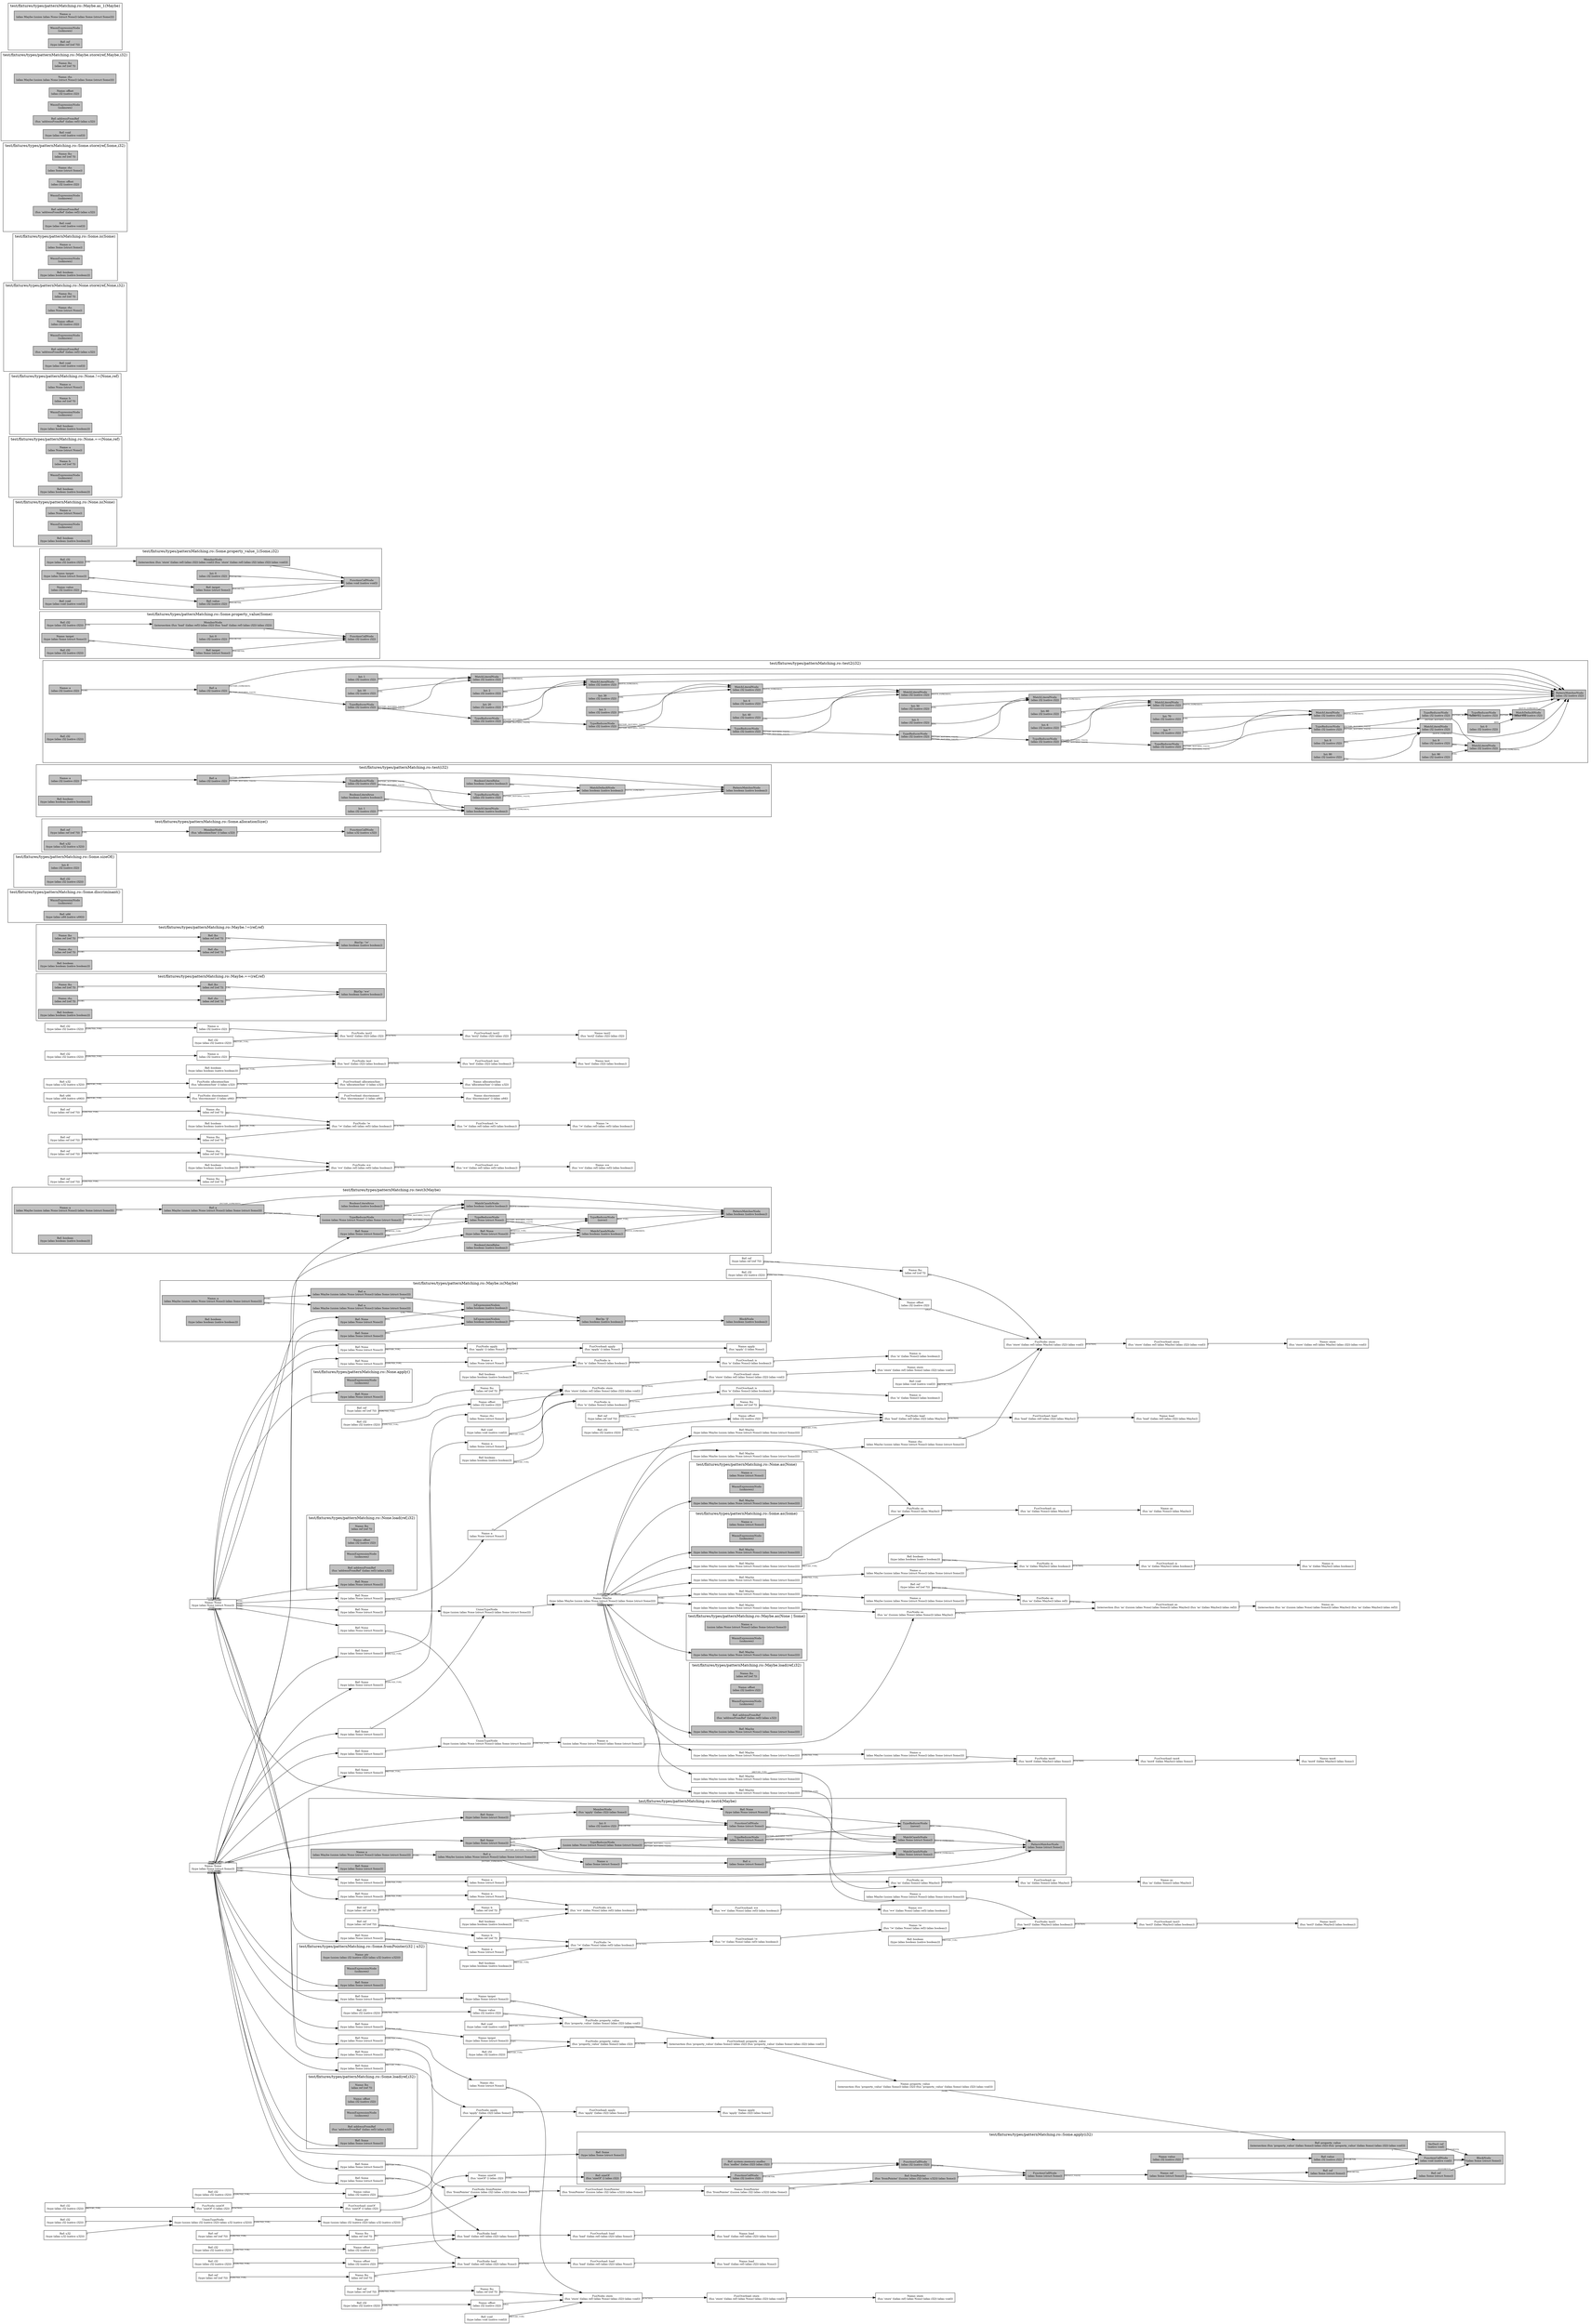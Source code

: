 digraph Document {
  node [shape=box,fontsize=10]; rankdir=LR;
  1 [label="Name: Maybe\n(type (alias Maybe (union (alias None (struct None)) (alias Some (struct Some)))))", fillcolor=grey];
  2 [label="UnionTypeNode\n(type (union (alias None (struct None)) (alias Some (struct Some))))", fillcolor=grey];
  3 [label="Ref: None\n(type (alias None (struct None)))", fillcolor=grey];
  4 [label="Ref: Some\n(type (alias Some (struct Some)))", fillcolor=grey];
  5 [label="FunOverload: is\n(fun 'is' ((alias Maybe)) (alias boolean))", fillcolor=grey];
  6 [label="FunNode: is\n(fun 'is' ((alias Maybe)) (alias boolean))", fillcolor=grey];
  7 [label="Ref: Maybe\n(type (alias Maybe (union (alias None (struct None)) (alias Some (struct Some)))))", fillcolor=grey];
  8 [label="Name: a\n(alias Maybe (union (alias None (struct None)) (alias Some (struct Some))))", fillcolor=grey];
  9 [label="Ref: boolean\n(type (alias boolean (native boolean)))", fillcolor=grey];
  10 [label="Name: is\n(fun 'is' ((alias Maybe)) (alias boolean))", fillcolor=grey];
  11 [label="FunOverload: ==\n(fun '==' ((alias ref) (alias ref)) (alias boolean))", fillcolor=grey];
  12 [label="FunNode: ==\n(fun '==' ((alias ref) (alias ref)) (alias boolean))", fillcolor=grey];
  13 [label="Ref: ref\n(type (alias ref (ref ?)))", fillcolor=grey];
  14 [label="Name: lhs\n(alias ref (ref ?))", fillcolor=grey];
  15 [label="Ref: ref\n(type (alias ref (ref ?)))", fillcolor=grey];
  16 [label="Name: rhs\n(alias ref (ref ?))", fillcolor=grey];
  17 [label="Ref: boolean\n(type (alias boolean (native boolean)))", fillcolor=grey];
  18 [label="Name: ==\n(fun '==' ((alias ref) (alias ref)) (alias boolean))", fillcolor=grey];
  19 [label="FunOverload: !=\n(fun '!=' ((alias ref) (alias ref)) (alias boolean))", fillcolor=grey];
  20 [label="FunNode: !=\n(fun '!=' ((alias ref) (alias ref)) (alias boolean))", fillcolor=grey];
  21 [label="Ref: ref\n(type (alias ref (ref ?)))", fillcolor=grey];
  22 [label="Name: lhs\n(alias ref (ref ?))", fillcolor=grey];
  23 [label="Ref: ref\n(type (alias ref (ref ?)))", fillcolor=grey];
  24 [label="Name: rhs\n(alias ref (ref ?))", fillcolor=grey];
  25 [label="Ref: boolean\n(type (alias boolean (native boolean)))", fillcolor=grey];
  26 [label="Name: !=\n(fun '!=' ((alias ref) (alias ref)) (alias boolean))", fillcolor=grey];
  27 [label="FunOverload: store\n(fun 'store' ((alias ref) (alias Maybe) (alias i32)) (alias void))", fillcolor=grey];
  28 [label="FunNode: store\n(fun 'store' ((alias ref) (alias Maybe) (alias i32)) (alias void))", fillcolor=grey];
  29 [label="Ref: ref\n(type (alias ref (ref ?)))", fillcolor=grey];
  30 [label="Name: lhs\n(alias ref (ref ?))", fillcolor=grey];
  31 [label="Ref: Maybe\n(type (alias Maybe (union (alias None (struct None)) (alias Some (struct Some)))))", fillcolor=grey];
  32 [label="Name: rhs\n(alias Maybe (union (alias None (struct None)) (alias Some (struct Some))))", fillcolor=grey];
  33 [label="Ref: i32\n(type (alias i32 (native i32)))", fillcolor=grey];
  34 [label="Name: offset\n(alias i32 (native i32))", fillcolor=grey];
  35 [label="Ref: void\n(type (alias void (native void)))", fillcolor=grey];
  36 [label="Name: store\n(fun 'store' ((alias ref) (alias Maybe) (alias i32)) (alias void))", fillcolor=grey];
  37 [label="FunOverload: load\n(fun 'load' ((alias ref) (alias i32)) (alias Maybe))", fillcolor=grey];
  38 [label="FunNode: load\n(fun 'load' ((alias ref) (alias i32)) (alias Maybe))", fillcolor=grey];
  39 [label="Ref: ref\n(type (alias ref (ref ?)))", fillcolor=grey];
  40 [label="Name: lhs\n(alias ref (ref ?))", fillcolor=grey];
  41 [label="Ref: i32\n(type (alias i32 (native i32)))", fillcolor=grey];
  42 [label="Name: offset\n(alias i32 (native i32))", fillcolor=grey];
  43 [label="Ref: Maybe\n(type (alias Maybe (union (alias None (struct None)) (alias Some (struct Some)))))", fillcolor=grey];
  44 [label="Name: load\n(fun 'load' ((alias ref) (alias i32)) (alias Maybe))", fillcolor=grey];
  45 [label="FunOverload: as\n(fun 'as' ((alias None)) (alias Maybe))", fillcolor=grey];
  46 [label="FunNode: as\n(fun 'as' ((alias None)) (alias Maybe))", fillcolor=grey];
  47 [label="Ref: None\n(type (alias None (struct None)))", fillcolor=grey];
  48 [label="Name: a\n(alias None (struct None))", fillcolor=grey];
  49 [label="Ref: Maybe\n(type (alias Maybe (union (alias None (struct None)) (alias Some (struct Some)))))", fillcolor=grey];
  50 [label="Name: as\n(fun 'as' ((alias None)) (alias Maybe))", fillcolor=grey];
  51 [label="FunOverload: as\n(fun 'as' ((alias Some)) (alias Maybe))", fillcolor=grey];
  52 [label="FunNode: as\n(fun 'as' ((alias Some)) (alias Maybe))", fillcolor=grey];
  53 [label="Ref: Some\n(type (alias Some (struct Some)))", fillcolor=grey];
  54 [label="Name: a\n(alias Some (struct Some))", fillcolor=grey];
  55 [label="Ref: Maybe\n(type (alias Maybe (union (alias None (struct None)) (alias Some (struct Some)))))", fillcolor=grey];
  56 [label="Name: as\n(fun 'as' ((alias Some)) (alias Maybe))", fillcolor=grey];
  57 [label="FunOverload: as\n(intersection (fun 'as' ((union (alias None) (alias Some))) (alias Maybe)) (fun 'as' ((alias Maybe)) (alias ref)))", fillcolor=grey];
  58 [label="FunNode: as\n(fun 'as' ((union (alias None) (alias Some))) (alias Maybe))", fillcolor=grey];
  59 [label="UnionTypeNode\n(type (union (alias None (struct None)) (alias Some (struct Some))))", fillcolor=grey];
  60 [label="Ref: None\n(type (alias None (struct None)))", fillcolor=grey];
  61 [label="Ref: Some\n(type (alias Some (struct Some)))", fillcolor=grey];
  62 [label="Name: a\n(union (alias None (struct None)) (alias Some (struct Some)))", fillcolor=grey];
  63 [label="Ref: Maybe\n(type (alias Maybe (union (alias None (struct None)) (alias Some (struct Some)))))", fillcolor=grey];
  64 [label="FunNode: as\n(fun 'as' ((alias Maybe)) (alias ref))", fillcolor=grey];
  65 [label="Ref: Maybe\n(type (alias Maybe (union (alias None (struct None)) (alias Some (struct Some)))))", fillcolor=grey];
  66 [label="Name: a\n(alias Maybe (union (alias None (struct None)) (alias Some (struct Some))))", fillcolor=grey];
  67 [label="Ref: ref\n(type (alias ref (ref ?)))", fillcolor=grey];
  68 [label="Name: as\n(intersection (fun 'as' ((union (alias None) (alias Some))) (alias Maybe)) (fun 'as' ((alias Maybe)) (alias ref)))", fillcolor=grey];
  69 [label="Name: None\n(type (alias None (struct None)))", fillcolor=grey];
  70 [label="FunOverload: apply\n(fun 'apply' () (alias None))", fillcolor=grey];
  71 [label="FunNode: apply\n(fun 'apply' () (alias None))", fillcolor=grey];
  72 [label="Ref: None\n(type (alias None (struct None)))", fillcolor=grey];
  73 [label="Name: apply\n(fun 'apply' () (alias None))", fillcolor=grey];
  74 [label="FunOverload: is\n(fun 'is' ((alias None)) (alias boolean))", fillcolor=grey];
  75 [label="FunNode: is\n(fun 'is' ((alias None)) (alias boolean))", fillcolor=grey];
  76 [label="Ref: None\n(type (alias None (struct None)))", fillcolor=grey];
  77 [label="Name: a\n(alias None (struct None))", fillcolor=grey];
  78 [label="Ref: boolean\n(type (alias boolean (native boolean)))", fillcolor=grey];
  79 [label="Name: is\n(fun 'is' ((alias None)) (alias boolean))", fillcolor=grey];
  80 [label="FunOverload: ==\n(fun '==' ((alias None) (alias ref)) (alias boolean))", fillcolor=grey];
  81 [label="FunNode: ==\n(fun '==' ((alias None) (alias ref)) (alias boolean))", fillcolor=grey];
  82 [label="Ref: None\n(type (alias None (struct None)))", fillcolor=grey];
  83 [label="Name: a\n(alias None (struct None))", fillcolor=grey];
  84 [label="Ref: ref\n(type (alias ref (ref ?)))", fillcolor=grey];
  85 [label="Name: b\n(alias ref (ref ?))", fillcolor=grey];
  86 [label="Ref: boolean\n(type (alias boolean (native boolean)))", fillcolor=grey];
  87 [label="Name: ==\n(fun '==' ((alias None) (alias ref)) (alias boolean))", fillcolor=grey];
  88 [label="FunOverload: !=\n(fun '!=' ((alias None) (alias ref)) (alias boolean))", fillcolor=grey];
  89 [label="FunNode: !=\n(fun '!=' ((alias None) (alias ref)) (alias boolean))", fillcolor=grey];
  90 [label="Ref: None\n(type (alias None (struct None)))", fillcolor=grey];
  91 [label="Name: a\n(alias None (struct None))", fillcolor=grey];
  92 [label="Ref: ref\n(type (alias ref (ref ?)))", fillcolor=grey];
  93 [label="Name: b\n(alias ref (ref ?))", fillcolor=grey];
  94 [label="Ref: boolean\n(type (alias boolean (native boolean)))", fillcolor=grey];
  95 [label="Name: !=\n(fun '!=' ((alias None) (alias ref)) (alias boolean))", fillcolor=grey];
  96 [label="FunOverload: store\n(fun 'store' ((alias ref) (alias None) (alias i32)) (alias void))", fillcolor=grey];
  97 [label="FunNode: store\n(fun 'store' ((alias ref) (alias None) (alias i32)) (alias void))", fillcolor=grey];
  98 [label="Ref: ref\n(type (alias ref (ref ?)))", fillcolor=grey];
  99 [label="Name: lhs\n(alias ref (ref ?))", fillcolor=grey];
  100 [label="Ref: None\n(type (alias None (struct None)))", fillcolor=grey];
  101 [label="Name: rhs\n(alias None (struct None))", fillcolor=grey];
  102 [label="Ref: i32\n(type (alias i32 (native i32)))", fillcolor=grey];
  103 [label="Name: offset\n(alias i32 (native i32))", fillcolor=grey];
  104 [label="Ref: void\n(type (alias void (native void)))", fillcolor=grey];
  105 [label="Name: store\n(fun 'store' ((alias ref) (alias None) (alias i32)) (alias void))", fillcolor=grey];
  106 [label="FunOverload: load\n(fun 'load' ((alias ref) (alias i32)) (alias None))", fillcolor=grey];
  107 [label="FunNode: load\n(fun 'load' ((alias ref) (alias i32)) (alias None))", fillcolor=grey];
  108 [label="Ref: ref\n(type (alias ref (ref ?)))", fillcolor=grey];
  109 [label="Name: lhs\n(alias ref (ref ?))", fillcolor=grey];
  110 [label="Ref: i32\n(type (alias i32 (native i32)))", fillcolor=grey];
  111 [label="Name: offset\n(alias i32 (native i32))", fillcolor=grey];
  112 [label="Ref: None\n(type (alias None (struct None)))", fillcolor=grey];
  113 [label="Name: load\n(fun 'load' ((alias ref) (alias i32)) (alias None))", fillcolor=grey];
  114 [label="Name: Some\n(type (alias Some (struct Some)))", fillcolor=grey];
  115 [label="FunOverload: discriminant\n(fun 'discriminant' () (alias u64))", fillcolor=grey];
  116 [label="FunNode: discriminant\n(fun 'discriminant' () (alias u64))", fillcolor=grey];
  117 [label="Ref: u64\n(type (alias u64 (native u64)))", fillcolor=grey];
  118 [label="Name: discriminant\n(fun 'discriminant' () (alias u64))", fillcolor=grey];
  119 [label="FunOverload: sizeOf\n(fun 'sizeOf' () (alias i32))", fillcolor=grey];
  120 [label="FunNode: sizeOf\n(fun 'sizeOf' () (alias i32))", fillcolor=grey];
  121 [label="Ref: i32\n(type (alias i32 (native i32)))", fillcolor=grey];
  122 [label="Name: sizeOf\n(fun 'sizeOf' () (alias i32))", fillcolor=grey];
  123 [label="FunOverload: allocationSize\n(fun 'allocationSize' () (alias u32))", fillcolor=grey];
  124 [label="FunNode: allocationSize\n(fun 'allocationSize' () (alias u32))", fillcolor=grey];
  125 [label="Ref: u32\n(type (alias u32 (native u32)))", fillcolor=grey];
  126 [label="Name: allocationSize\n(fun 'allocationSize' () (alias u32))", fillcolor=grey];
  127 [label="FunOverload: apply\n(fun 'apply' ((alias i32)) (alias Some))", fillcolor=grey];
  128 [label="FunNode: apply\n(fun 'apply' ((alias i32)) (alias Some))", fillcolor=grey];
  129 [label="Ref: i32\n(type (alias i32 (native i32)))", fillcolor=grey];
  130 [label="Name: value\n(alias i32 (native i32))", fillcolor=grey];
  131 [label="Ref: Some\n(type (alias Some (struct Some)))", fillcolor=grey];
  132 [label="Name: apply\n(fun 'apply' ((alias i32)) (alias Some))", fillcolor=grey];
  133 [label="FunOverload: fromPointer\n(fun 'fromPointer' ((union (alias i32) (alias u32))) (alias Some))", fillcolor=grey];
  134 [label="FunNode: fromPointer\n(fun 'fromPointer' ((union (alias i32) (alias u32))) (alias Some))", fillcolor=grey];
  135 [label="UnionTypeNode\n(type (union (alias i32 (native i32)) (alias u32 (native u32))))", fillcolor=grey];
  136 [label="Ref: i32\n(type (alias i32 (native i32)))", fillcolor=grey];
  137 [label="Ref: u32\n(type (alias u32 (native u32)))", fillcolor=grey];
  138 [label="Name: ptr\n(type (union (alias i32 (native i32)) (alias u32 (native u32))))", fillcolor=grey];
  139 [label="Ref: Some\n(type (alias Some (struct Some)))", fillcolor=grey];
  140 [label="Name: fromPointer\n(fun 'fromPointer' ((union (alias i32) (alias u32))) (alias Some))", fillcolor=grey];
  141 [label="FunOverload: property_value\n(intersection (fun 'property_value' ((alias Some)) (alias i32)) (fun 'property_value' ((alias Some) (alias i32)) (alias void)))", fillcolor=grey];
  142 [label="FunNode: property_value\n(fun 'property_value' ((alias Some)) (alias i32))", fillcolor=grey];
  143 [label="Ref: Some\n(type (alias Some (struct Some)))", fillcolor=grey];
  144 [label="Name: target\n(type (alias Some (struct Some)))", fillcolor=grey];
  145 [label="Ref: i32\n(type (alias i32 (native i32)))", fillcolor=grey];
  146 [label="FunNode: property_value\n(fun 'property_value' ((alias Some) (alias i32)) (alias void))", fillcolor=grey];
  147 [label="Ref: Some\n(type (alias Some (struct Some)))", fillcolor=grey];
  148 [label="Name: target\n(type (alias Some (struct Some)))", fillcolor=grey];
  149 [label="Ref: i32\n(type (alias i32 (native i32)))", fillcolor=grey];
  150 [label="Name: value\n(alias i32 (native i32))", fillcolor=grey];
  151 [label="Ref: void\n(type (alias void (native void)))", fillcolor=grey];
  152 [label="Name: property_value\n(intersection (fun 'property_value' ((alias Some)) (alias i32)) (fun 'property_value' ((alias Some) (alias i32)) (alias void)))", fillcolor=grey];
  153 [label="FunOverload: is\n(fun 'is' ((alias Some)) (alias boolean))", fillcolor=grey];
  154 [label="FunNode: is\n(fun 'is' ((alias Some)) (alias boolean))", fillcolor=grey];
  155 [label="Ref: Some\n(type (alias Some (struct Some)))", fillcolor=grey];
  156 [label="Name: a\n(alias Some (struct Some))", fillcolor=grey];
  157 [label="Ref: boolean\n(type (alias boolean (native boolean)))", fillcolor=grey];
  158 [label="Name: is\n(fun 'is' ((alias Some)) (alias boolean))", fillcolor=grey];
  159 [label="FunOverload: store\n(fun 'store' ((alias ref) (alias Some) (alias i32)) (alias void))", fillcolor=grey];
  160 [label="FunNode: store\n(fun 'store' ((alias ref) (alias Some) (alias i32)) (alias void))", fillcolor=grey];
  161 [label="Ref: ref\n(type (alias ref (ref ?)))", fillcolor=grey];
  162 [label="Name: lhs\n(alias ref (ref ?))", fillcolor=grey];
  163 [label="Ref: Some\n(type (alias Some (struct Some)))", fillcolor=grey];
  164 [label="Name: rhs\n(alias Some (struct Some))", fillcolor=grey];
  165 [label="Ref: i32\n(type (alias i32 (native i32)))", fillcolor=grey];
  166 [label="Name: offset\n(alias i32 (native i32))", fillcolor=grey];
  167 [label="Ref: void\n(type (alias void (native void)))", fillcolor=grey];
  168 [label="Name: store\n(fun 'store' ((alias ref) (alias Some) (alias i32)) (alias void))", fillcolor=grey];
  169 [label="FunOverload: load\n(fun 'load' ((alias ref) (alias i32)) (alias Some))", fillcolor=grey];
  170 [label="FunNode: load\n(fun 'load' ((alias ref) (alias i32)) (alias Some))", fillcolor=grey];
  171 [label="Ref: ref\n(type (alias ref (ref ?)))", fillcolor=grey];
  172 [label="Name: lhs\n(alias ref (ref ?))", fillcolor=grey];
  173 [label="Ref: i32\n(type (alias i32 (native i32)))", fillcolor=grey];
  174 [label="Name: offset\n(alias i32 (native i32))", fillcolor=grey];
  175 [label="Ref: Some\n(type (alias Some (struct Some)))", fillcolor=grey];
  176 [label="Name: load\n(fun 'load' ((alias ref) (alias i32)) (alias Some))", fillcolor=grey];
  177 [label="FunOverload: test\n(fun 'test' ((alias i32)) (alias boolean))", fillcolor=grey];
  178 [label="FunNode: test\n(fun 'test' ((alias i32)) (alias boolean))", fillcolor=grey];
  179 [label="Ref: i32\n(type (alias i32 (native i32)))", fillcolor=grey];
  180 [label="Name: a\n(alias i32 (native i32))", fillcolor=grey];
  181 [label="Ref: boolean\n(type (alias boolean (native boolean)))", fillcolor=grey];
  182 [label="Name: test\n(fun 'test' ((alias i32)) (alias boolean))", fillcolor=grey];
  183 [label="FunOverload: test2\n(fun 'test2' ((alias i32)) (alias i32))", fillcolor=grey];
  184 [label="FunNode: test2\n(fun 'test2' ((alias i32)) (alias i32))", fillcolor=grey];
  185 [label="Ref: i32\n(type (alias i32 (native i32)))", fillcolor=grey];
  186 [label="Name: a\n(alias i32 (native i32))", fillcolor=grey];
  187 [label="Ref: i32\n(type (alias i32 (native i32)))", fillcolor=grey];
  188 [label="Name: test2\n(fun 'test2' ((alias i32)) (alias i32))", fillcolor=grey];
  189 [label="FunOverload: test3\n(fun 'test3' ((alias Maybe)) (alias boolean))", fillcolor=grey];
  190 [label="FunNode: test3\n(fun 'test3' ((alias Maybe)) (alias boolean))", fillcolor=grey];
  191 [label="Ref: Maybe\n(type (alias Maybe (union (alias None (struct None)) (alias Some (struct Some)))))", fillcolor=grey];
  192 [label="Name: a\n(alias Maybe (union (alias None (struct None)) (alias Some (struct Some))))", fillcolor=grey];
  193 [label="Ref: boolean\n(type (alias boolean (native boolean)))", fillcolor=grey];
  194 [label="Name: test3\n(fun 'test3' ((alias Maybe)) (alias boolean))", fillcolor=grey];
  195 [label="FunOverload: test4\n(fun 'test4' ((alias Maybe)) (alias Some))", fillcolor=grey];
  196 [label="FunNode: test4\n(fun 'test4' ((alias Maybe)) (alias Some))", fillcolor=grey];
  197 [label="Ref: Maybe\n(type (alias Maybe (union (alias None (struct None)) (alias Some (struct Some)))))", fillcolor=grey];
  198 [label="Name: a\n(alias Maybe (union (alias None (struct None)) (alias Some (struct Some))))", fillcolor=grey];
  199 [label="Ref: Some\n(type (alias Some (struct Some)))", fillcolor=grey];
  200 [label="Name: test4\n(fun 'test4' ((alias Maybe)) (alias Some))", fillcolor=grey];
  subgraph cluster0 { rankdir=TB;
    node [style=filled, fillcolor=grey];
    201 [label="Name: lhs\n(alias ref (ref ?))", fillcolor=grey];
    202 [label="Name: rhs\n(alias ref (ref ?))", fillcolor=grey];
    203 [label="BinOp: '=='\n(alias boolean (native boolean))", fillcolor=grey];
    204 [label="Ref: lhs\n(alias ref (ref ?))", fillcolor=grey];
    205 [label="Ref: rhs\n(alias ref (ref ?))", fillcolor=grey];
    206 [label="Ref: boolean\n(type (alias boolean (native boolean)))", fillcolor=grey];
    201 -> 204[taillabel="[NAME]" fontname="times" fontsize = 7 color="black" ];
    202 -> 205[taillabel="[NAME]" fontname="times" fontsize = 7 color="black" ];
    204 -> 203[taillabel="[LHS]" fontname="times" fontsize = 7 color="black" ];
    205 -> 203[taillabel="[RHS]" fontname="times" fontsize = 7 color="black" ];
  label="test/fixtures/types/patternMatching.ro::Maybe.==(ref,ref)";
}
  subgraph cluster1 { rankdir=TB;
    node [style=filled, fillcolor=grey];
    207 [label="Name: lhs\n(alias ref (ref ?))", fillcolor=grey];
    208 [label="Name: rhs\n(alias ref (ref ?))", fillcolor=grey];
    209 [label="BinOp: '!='\n(alias boolean (native boolean))", fillcolor=grey];
    210 [label="Ref: lhs\n(alias ref (ref ?))", fillcolor=grey];
    211 [label="Ref: rhs\n(alias ref (ref ?))", fillcolor=grey];
    212 [label="Ref: boolean\n(type (alias boolean (native boolean)))", fillcolor=grey];
    207 -> 210[taillabel="[NAME]" fontname="times" fontsize = 7 color="black" ];
    208 -> 211[taillabel="[NAME]" fontname="times" fontsize = 7 color="black" ];
    210 -> 209[taillabel="[LHS]" fontname="times" fontsize = 7 color="black" ];
    211 -> 209[taillabel="[RHS]" fontname="times" fontsize = 7 color="black" ];
  label="test/fixtures/types/patternMatching.ro::Maybe.!=(ref,ref)";
}
  subgraph cluster2 { rankdir=TB;
    node [style=filled, fillcolor=grey];
    213 [label="WasmExpressionNode\n(unknown)", fillcolor=grey];
    214 [label="Ref: u64\n(type (alias u64 (native u64)))", fillcolor=grey];
  label="test/fixtures/types/patternMatching.ro::Some.discriminant()";
}
  subgraph cluster3 { rankdir=TB;
    node [style=filled, fillcolor=grey];
    215 [label="Int: 8\n(alias i32 (native i32))", fillcolor=grey];
    216 [label="Ref: i32\n(type (alias i32 (native i32)))", fillcolor=grey];
  label="test/fixtures/types/patternMatching.ro::Some.sizeOf()";
}
  subgraph cluster4 { rankdir=TB;
    node [style=filled, fillcolor=grey];
    217 [label="FunctionCallNode\n(alias u32 (native u32))", fillcolor=grey];
    218 [label="MemberNode\n(fun 'allocationSize' () (alias u32))", fillcolor=grey];
    219 [label="Ref: ref\n(type (alias ref (ref ?)))", fillcolor=grey];
    220 [label="Ref: u32\n(type (alias u32 (native u32)))", fillcolor=grey];
    218 -> 217[taillabel="[]" fontname="times" fontsize = 7 color="black" ];
    219 -> 218[taillabel="[LHS]" fontname="times" fontsize = 7 color="black" ];
  label="test/fixtures/types/patternMatching.ro::Some.allocationSize()";
}
  subgraph cluster5 { rankdir=TB;
    node [style=filled, fillcolor=grey];
    221 [label="Name: a\n(alias i32 (native i32))", fillcolor=grey];
    222 [label="PatternMatcherNode\n(alias boolean (native boolean))", fillcolor=grey];
    223 [label="Ref: a\n(alias i32 (native i32))", fillcolor=grey];
    224 [label="MatchLiteralNode\n(alias boolean (native boolean))", fillcolor=grey];
    225 [label="Int: 1\n(alias i32 (native i32))", fillcolor=grey];
    226 [label="BooleanLiteraltrue\n(alias boolean (native boolean))", fillcolor=grey];
    227 [label="TypeReducerNode\n(alias i32 (native i32))", fillcolor=grey];
    228 [label="MatchDefaultNode\n(alias boolean (native boolean))", fillcolor=grey];
    229 [label="BooleanLiteralfalse\n(alias boolean (native boolean))", fillcolor=grey];
    230 [label="TypeReducerNode\n(alias i32 (native i32))", fillcolor=grey];
    231 [label="Ref: boolean\n(type (alias boolean (native boolean)))", fillcolor=grey];
    221 -> 223[taillabel="[NAME]" fontname="times" fontsize = 7 color="black" ];
    223 -> 222[taillabel="[PATTERN_EXPRESSION]" fontname="times" fontsize = 7 color="black" ];
    223 -> 227[taillabel="[PATTERN_MATCHING_VALUE]" fontname="times" fontsize = 7 color="black" ];
    224 -> 222[taillabel="[MATCH_EXPRESSION]" fontname="times" fontsize = 7 color="black" ];
    225 -> 224[taillabel="[LHS]" fontname="times" fontsize = 7 color="black" ];
    226 -> 224[taillabel="[RHS]" fontname="times" fontsize = 7 color="black" ];
    227 -> 224[taillabel="[PATTERN_MATCHING_VALUE]" fontname="times" fontsize = 7 color="black" ];
    227 -> 230[taillabel="[PATTERN_MATCHING_VALUE]" fontname="times" fontsize = 7 color="black" ];
    228 -> 222[taillabel="[MATCH_EXPRESSION]" fontname="times" fontsize = 7 color="black" ];
    229 -> 228[taillabel="[RHS]" fontname="times" fontsize = 7 color="black" ];
    230 -> 228[taillabel="[PATTERN_MATCHING_VALUE]" fontname="times" fontsize = 7 color="black" ];
  label="test/fixtures/types/patternMatching.ro::test(i32)";
}
  subgraph cluster6 { rankdir=TB;
    node [style=filled, fillcolor=grey];
    232 [label="Name: a\n(alias i32 (native i32))", fillcolor=grey];
    233 [label="PatternMatcherNode\n(alias i32 (native i32))", fillcolor=grey];
    234 [label="Ref: a\n(alias i32 (native i32))", fillcolor=grey];
    235 [label="MatchLiteralNode\n(alias i32 (native i32))", fillcolor=grey];
    236 [label="Int: 10\n(alias i32 (native i32))", fillcolor=grey];
    237 [label="Int: 1\n(alias i32 (native i32))", fillcolor=grey];
    238 [label="TypeReducerNode\n(alias i32 (native i32))", fillcolor=grey];
    239 [label="MatchLiteralNode\n(alias i32 (native i32))", fillcolor=grey];
    240 [label="Int: 20\n(alias i32 (native i32))", fillcolor=grey];
    241 [label="Int: 2\n(alias i32 (native i32))", fillcolor=grey];
    242 [label="TypeReducerNode\n(alias i32 (native i32))", fillcolor=grey];
    243 [label="MatchLiteralNode\n(alias i32 (native i32))", fillcolor=grey];
    244 [label="Int: 30\n(alias i32 (native i32))", fillcolor=grey];
    245 [label="Int: 3\n(alias i32 (native i32))", fillcolor=grey];
    246 [label="TypeReducerNode\n(alias i32 (native i32))", fillcolor=grey];
    247 [label="MatchLiteralNode\n(alias i32 (native i32))", fillcolor=grey];
    248 [label="Int: 40\n(alias i32 (native i32))", fillcolor=grey];
    249 [label="Int: 4\n(alias i32 (native i32))", fillcolor=grey];
    250 [label="TypeReducerNode\n(alias i32 (native i32))", fillcolor=grey];
    251 [label="MatchLiteralNode\n(alias i32 (native i32))", fillcolor=grey];
    252 [label="Int: 50\n(alias i32 (native i32))", fillcolor=grey];
    253 [label="Int: 5\n(alias i32 (native i32))", fillcolor=grey];
    254 [label="TypeReducerNode\n(alias i32 (native i32))", fillcolor=grey];
    255 [label="MatchLiteralNode\n(alias i32 (native i32))", fillcolor=grey];
    256 [label="Int: 60\n(alias i32 (native i32))", fillcolor=grey];
    257 [label="Int: 6\n(alias i32 (native i32))", fillcolor=grey];
    258 [label="TypeReducerNode\n(alias i32 (native i32))", fillcolor=grey];
    259 [label="MatchLiteralNode\n(alias i32 (native i32))", fillcolor=grey];
    260 [label="Int: 70\n(alias i32 (native i32))", fillcolor=grey];
    261 [label="Int: 7\n(alias i32 (native i32))", fillcolor=grey];
    262 [label="TypeReducerNode\n(alias i32 (native i32))", fillcolor=grey];
    263 [label="MatchLiteralNode\n(alias i32 (native i32))", fillcolor=grey];
    264 [label="Int: 80\n(alias i32 (native i32))", fillcolor=grey];
    265 [label="Int: 8\n(alias i32 (native i32))", fillcolor=grey];
    266 [label="TypeReducerNode\n(alias i32 (native i32))", fillcolor=grey];
    267 [label="MatchLiteralNode\n(alias i32 (native i32))", fillcolor=grey];
    268 [label="Int: 90\n(alias i32 (native i32))", fillcolor=grey];
    269 [label="Int: 9\n(alias i32 (native i32))", fillcolor=grey];
    270 [label="TypeReducerNode\n(alias i32 (native i32))", fillcolor=grey];
    271 [label="MatchDefaultNode\n(alias i32 (native i32))", fillcolor=grey];
    272 [label="Int: 0\n(alias i32 (native i32))", fillcolor=grey];
    273 [label="TypeReducerNode\n(alias i32 (native i32))", fillcolor=grey];
    274 [label="Ref: i32\n(type (alias i32 (native i32)))", fillcolor=grey];
    232 -> 234[taillabel="[NAME]" fontname="times" fontsize = 7 color="black" ];
    234 -> 233[taillabel="[PATTERN_EXPRESSION]" fontname="times" fontsize = 7 color="black" ];
    234 -> 238[taillabel="[PATTERN_MATCHING_VALUE]" fontname="times" fontsize = 7 color="black" ];
    235 -> 233[taillabel="[MATCH_EXPRESSION]" fontname="times" fontsize = 7 color="black" ];
    236 -> 235[taillabel="[LHS]" fontname="times" fontsize = 7 color="black" ];
    237 -> 235[taillabel="[RHS]" fontname="times" fontsize = 7 color="black" ];
    238 -> 235[taillabel="[PATTERN_MATCHING_VALUE]" fontname="times" fontsize = 7 color="black" ];
    238 -> 242[taillabel="[PATTERN_MATCHING_VALUE]" fontname="times" fontsize = 7 color="black" ];
    239 -> 233[taillabel="[MATCH_EXPRESSION]" fontname="times" fontsize = 7 color="black" ];
    240 -> 239[taillabel="[LHS]" fontname="times" fontsize = 7 color="black" ];
    241 -> 239[taillabel="[RHS]" fontname="times" fontsize = 7 color="black" ];
    242 -> 239[taillabel="[PATTERN_MATCHING_VALUE]" fontname="times" fontsize = 7 color="black" ];
    242 -> 246[taillabel="[PATTERN_MATCHING_VALUE]" fontname="times" fontsize = 7 color="black" ];
    243 -> 233[taillabel="[MATCH_EXPRESSION]" fontname="times" fontsize = 7 color="black" ];
    244 -> 243[taillabel="[LHS]" fontname="times" fontsize = 7 color="black" ];
    245 -> 243[taillabel="[RHS]" fontname="times" fontsize = 7 color="black" ];
    246 -> 243[taillabel="[PATTERN_MATCHING_VALUE]" fontname="times" fontsize = 7 color="black" ];
    246 -> 250[taillabel="[PATTERN_MATCHING_VALUE]" fontname="times" fontsize = 7 color="black" ];
    247 -> 233[taillabel="[MATCH_EXPRESSION]" fontname="times" fontsize = 7 color="black" ];
    248 -> 247[taillabel="[LHS]" fontname="times" fontsize = 7 color="black" ];
    249 -> 247[taillabel="[RHS]" fontname="times" fontsize = 7 color="black" ];
    250 -> 247[taillabel="[PATTERN_MATCHING_VALUE]" fontname="times" fontsize = 7 color="black" ];
    250 -> 254[taillabel="[PATTERN_MATCHING_VALUE]" fontname="times" fontsize = 7 color="black" ];
    251 -> 233[taillabel="[MATCH_EXPRESSION]" fontname="times" fontsize = 7 color="black" ];
    252 -> 251[taillabel="[LHS]" fontname="times" fontsize = 7 color="black" ];
    253 -> 251[taillabel="[RHS]" fontname="times" fontsize = 7 color="black" ];
    254 -> 251[taillabel="[PATTERN_MATCHING_VALUE]" fontname="times" fontsize = 7 color="black" ];
    254 -> 258[taillabel="[PATTERN_MATCHING_VALUE]" fontname="times" fontsize = 7 color="black" ];
    255 -> 233[taillabel="[MATCH_EXPRESSION]" fontname="times" fontsize = 7 color="black" ];
    256 -> 255[taillabel="[LHS]" fontname="times" fontsize = 7 color="black" ];
    257 -> 255[taillabel="[RHS]" fontname="times" fontsize = 7 color="black" ];
    258 -> 255[taillabel="[PATTERN_MATCHING_VALUE]" fontname="times" fontsize = 7 color="black" ];
    258 -> 262[taillabel="[PATTERN_MATCHING_VALUE]" fontname="times" fontsize = 7 color="black" ];
    259 -> 233[taillabel="[MATCH_EXPRESSION]" fontname="times" fontsize = 7 color="black" ];
    260 -> 259[taillabel="[LHS]" fontname="times" fontsize = 7 color="black" ];
    261 -> 259[taillabel="[RHS]" fontname="times" fontsize = 7 color="black" ];
    262 -> 259[taillabel="[PATTERN_MATCHING_VALUE]" fontname="times" fontsize = 7 color="black" ];
    262 -> 266[taillabel="[PATTERN_MATCHING_VALUE]" fontname="times" fontsize = 7 color="black" ];
    263 -> 233[taillabel="[MATCH_EXPRESSION]" fontname="times" fontsize = 7 color="black" ];
    264 -> 263[taillabel="[LHS]" fontname="times" fontsize = 7 color="black" ];
    265 -> 263[taillabel="[RHS]" fontname="times" fontsize = 7 color="black" ];
    266 -> 263[taillabel="[PATTERN_MATCHING_VALUE]" fontname="times" fontsize = 7 color="black" ];
    266 -> 270[taillabel="[PATTERN_MATCHING_VALUE]" fontname="times" fontsize = 7 color="black" ];
    267 -> 233[taillabel="[MATCH_EXPRESSION]" fontname="times" fontsize = 7 color="black" ];
    268 -> 267[taillabel="[LHS]" fontname="times" fontsize = 7 color="black" ];
    269 -> 267[taillabel="[RHS]" fontname="times" fontsize = 7 color="black" ];
    270 -> 267[taillabel="[PATTERN_MATCHING_VALUE]" fontname="times" fontsize = 7 color="black" ];
    270 -> 273[taillabel="[PATTERN_MATCHING_VALUE]" fontname="times" fontsize = 7 color="black" ];
    271 -> 233[taillabel="[MATCH_EXPRESSION]" fontname="times" fontsize = 7 color="black" ];
    272 -> 271[taillabel="[RHS]" fontname="times" fontsize = 7 color="black" ];
    273 -> 271[taillabel="[PATTERN_MATCHING_VALUE]" fontname="times" fontsize = 7 color="black" ];
  label="test/fixtures/types/patternMatching.ro::test2(i32)";
}
  subgraph cluster7 { rankdir=TB;
    node [style=filled, fillcolor=grey];
    275 [label="WasmExpressionNode\n(unknown)", fillcolor=grey];
    276 [label="Ref: None\n(type (alias None (struct None)))", fillcolor=grey];
  label="test/fixtures/types/patternMatching.ro::None.apply()";
}
  subgraph cluster8 { rankdir=TB;
    node [style=filled, fillcolor=grey];
    277 [label="Name: lhs\n(alias ref (ref ?))", fillcolor=grey];
    278 [label="Name: offset\n(alias i32 (native i32))", fillcolor=grey];
    279 [label="WasmExpressionNode\n(unknown)", fillcolor=grey];
    280 [label="Ref: addressFromRef\n(fun 'addressFromRef' ((alias ref)) (alias u32))", fillcolor=grey];
    281 [label="Ref: None\n(type (alias None (struct None)))", fillcolor=grey];
  label="test/fixtures/types/patternMatching.ro::None.load(ref,i32)";
}
  subgraph cluster9 { rankdir=TB;
    node [style=filled, fillcolor=grey];
    282 [label="Name: value\n(alias i32 (native i32))", fillcolor=grey];
    283 [label="BlockNode\n(alias Some (struct Some))", fillcolor=grey];
    284 [label="VarDecl: ref\n(native void)", fillcolor=grey];
    285 [label="Name: ref\n(alias Some (struct Some))", fillcolor=grey];
    286 [label="FunctionCallNode\n(alias Some (struct Some))", fillcolor=grey];
    287 [label="Ref: fromPointer\n(fun 'fromPointer' ((union (alias i32) (alias u32))) (alias Some))", fillcolor=grey];
    288 [label="FunctionCallNode\n(alias i32 (native i32))", fillcolor=grey];
    289 [label="Ref: system::memory::malloc\n(fun 'malloc' ((alias i32)) (alias i32))", fillcolor=grey];
    290 [label="FunctionCallNode\n(alias i32 (native i32))", fillcolor=grey];
    291 [label="Ref: sizeOf\n(fun 'sizeOf' () (alias i32))", fillcolor=grey];
    292 [label="FunctionCallNode\n(alias void (native void))", fillcolor=grey];
    293 [label="Ref: property_value\n(intersection (fun 'property_value' ((alias Some)) (alias i32)) (fun 'property_value' ((alias Some) (alias i32)) (alias void)))", fillcolor=grey];
    294 [label="Ref: ref\n(alias Some (struct Some))", fillcolor=grey];
    295 [label="Ref: value\n(alias i32 (native i32))", fillcolor=grey];
    296 [label="Ref: ref\n(alias Some (struct Some))", fillcolor=grey];
    297 [label="Ref: Some\n(type (alias Some (struct Some)))", fillcolor=grey];
    282 -> 295[taillabel="[NAME]" fontname="times" fontsize = 7 color="black" ];
    284 -> 283[taillabel="[STATEMENTS]" fontname="times" fontsize = 7 color="black" ];
    285 -> 294[taillabel="[NAME]" fontname="times" fontsize = 7 color="black" ];
    285 -> 296[taillabel="[NAME]" fontname="times" fontsize = 7 color="black" ];
    286 -> 285[taillabel="[DEFAULT_VALUE]" fontname="times" fontsize = 7 color="black" ];
    287 -> 286[taillabel="[]" fontname="times" fontsize = 7 color="black" ];
    288 -> 286[taillabel="[PARAMETER]" fontname="times" fontsize = 7 color="black" ];
    289 -> 288[taillabel="[]" fontname="times" fontsize = 7 color="black" ];
    290 -> 288[taillabel="[PARAMETER]" fontname="times" fontsize = 7 color="black" ];
    291 -> 290[taillabel="[]" fontname="times" fontsize = 7 color="black" ];
    292 -> 283[taillabel="[STATEMENTS]" fontname="times" fontsize = 7 color="black" ];
    293 -> 292[taillabel="[]" fontname="times" fontsize = 7 color="black" ];
    294 -> 292[taillabel="[PARAMETER]" fontname="times" fontsize = 7 color="black" ];
    295 -> 292[taillabel="[PARAMETER]" fontname="times" fontsize = 7 color="black" ];
    296 -> 283[taillabel="[STATEMENTS]" fontname="times" fontsize = 7 color="black" ];
  label="test/fixtures/types/patternMatching.ro::Some.apply(i32)";
}
  subgraph cluster10 { rankdir=TB;
    node [style=filled, fillcolor=grey];
    298 [label="Name: ptr\n(type (union (alias i32 (native i32)) (alias u32 (native u32))))", fillcolor=grey];
    299 [label="WasmExpressionNode\n(unknown)", fillcolor=grey];
    300 [label="Ref: Some\n(type (alias Some (struct Some)))", fillcolor=grey];
  label="test/fixtures/types/patternMatching.ro::Some.fromPointer(i32 | u32)";
}
  subgraph cluster11 { rankdir=TB;
    node [style=filled, fillcolor=grey];
    301 [label="Name: target\n(type (alias Some (struct Some)))", fillcolor=grey];
    302 [label="FunctionCallNode\n(alias i32 (native i32))", fillcolor=grey];
    303 [label="MemberNode\n(intersection (fun 'load' ((alias ref)) (alias i32)) (fun 'load' ((alias ref) (alias i32)) (alias i32)))", fillcolor=grey];
    304 [label="Ref: i32\n(type (alias i32 (native i32)))", fillcolor=grey];
    305 [label="Ref: target\n(alias Some (struct Some))", fillcolor=grey];
    306 [label="Int: 0\n(alias i32 (native i32))", fillcolor=grey];
    307 [label="Ref: i32\n(type (alias i32 (native i32)))", fillcolor=grey];
    301 -> 305[taillabel="[NAME]" fontname="times" fontsize = 7 color="black" ];
    303 -> 302[taillabel="[]" fontname="times" fontsize = 7 color="black" ];
    304 -> 303[taillabel="[LHS]" fontname="times" fontsize = 7 color="black" ];
    305 -> 302[taillabel="[PARAMETER]" fontname="times" fontsize = 7 color="black" ];
    306 -> 302[taillabel="[PARAMETER]" fontname="times" fontsize = 7 color="black" ];
  label="test/fixtures/types/patternMatching.ro::Some.property_value(Some)";
}
  subgraph cluster12 { rankdir=TB;
    node [style=filled, fillcolor=grey];
    308 [label="Name: target\n(type (alias Some (struct Some)))", fillcolor=grey];
    309 [label="Name: value\n(alias i32 (native i32))", fillcolor=grey];
    310 [label="FunctionCallNode\n(alias void (native void))", fillcolor=grey];
    311 [label="MemberNode\n(intersection (fun 'store' ((alias ref) (alias i32)) (alias void)) (fun 'store' ((alias ref) (alias i32) (alias i32)) (alias void)))", fillcolor=grey];
    312 [label="Ref: i32\n(type (alias i32 (native i32)))", fillcolor=grey];
    313 [label="Ref: target\n(alias Some (struct Some))", fillcolor=grey];
    314 [label="Ref: value\n(alias i32 (native i32))", fillcolor=grey];
    315 [label="Int: 0\n(alias i32 (native i32))", fillcolor=grey];
    316 [label="Ref: void\n(type (alias void (native void)))", fillcolor=grey];
    308 -> 313[taillabel="[NAME]" fontname="times" fontsize = 7 color="black" ];
    309 -> 314[taillabel="[NAME]" fontname="times" fontsize = 7 color="black" ];
    311 -> 310[taillabel="[]" fontname="times" fontsize = 7 color="black" ];
    312 -> 311[taillabel="[LHS]" fontname="times" fontsize = 7 color="black" ];
    313 -> 310[taillabel="[PARAMETER]" fontname="times" fontsize = 7 color="black" ];
    314 -> 310[taillabel="[PARAMETER]" fontname="times" fontsize = 7 color="black" ];
    315 -> 310[taillabel="[PARAMETER]" fontname="times" fontsize = 7 color="black" ];
  label="test/fixtures/types/patternMatching.ro::Some.property_value_1(Some,i32)";
}
  subgraph cluster13 { rankdir=TB;
    node [style=filled, fillcolor=grey];
    317 [label="Name: lhs\n(alias ref (ref ?))", fillcolor=grey];
    318 [label="Name: offset\n(alias i32 (native i32))", fillcolor=grey];
    319 [label="WasmExpressionNode\n(unknown)", fillcolor=grey];
    320 [label="Ref: addressFromRef\n(fun 'addressFromRef' ((alias ref)) (alias u32))", fillcolor=grey];
    321 [label="Ref: Some\n(type (alias Some (struct Some)))", fillcolor=grey];
  label="test/fixtures/types/patternMatching.ro::Some.load(ref,i32)";
}
  subgraph cluster14 { rankdir=TB;
    node [style=filled, fillcolor=grey];
    322 [label="Name: a\n(alias None (struct None))", fillcolor=grey];
    323 [label="WasmExpressionNode\n(unknown)", fillcolor=grey];
    324 [label="Ref: boolean\n(type (alias boolean (native boolean)))", fillcolor=grey];
  label="test/fixtures/types/patternMatching.ro::None.is(None)";
}
  subgraph cluster15 { rankdir=TB;
    node [style=filled, fillcolor=grey];
    325 [label="Name: a\n(alias None (struct None))", fillcolor=grey];
    326 [label="Name: b\n(alias ref (ref ?))", fillcolor=grey];
    327 [label="WasmExpressionNode\n(unknown)", fillcolor=grey];
    328 [label="Ref: boolean\n(type (alias boolean (native boolean)))", fillcolor=grey];
  label="test/fixtures/types/patternMatching.ro::None.==(None,ref)";
}
  subgraph cluster16 { rankdir=TB;
    node [style=filled, fillcolor=grey];
    329 [label="Name: a\n(alias None (struct None))", fillcolor=grey];
    330 [label="Name: b\n(alias ref (ref ?))", fillcolor=grey];
    331 [label="WasmExpressionNode\n(unknown)", fillcolor=grey];
    332 [label="Ref: boolean\n(type (alias boolean (native boolean)))", fillcolor=grey];
  label="test/fixtures/types/patternMatching.ro::None.!=(None,ref)";
}
  subgraph cluster17 { rankdir=TB;
    node [style=filled, fillcolor=grey];
    333 [label="Name: lhs\n(alias ref (ref ?))", fillcolor=grey];
    334 [label="Name: rhs\n(alias None (struct None))", fillcolor=grey];
    335 [label="Name: offset\n(alias i32 (native i32))", fillcolor=grey];
    336 [label="WasmExpressionNode\n(unknown)", fillcolor=grey];
    337 [label="Ref: addressFromRef\n(fun 'addressFromRef' ((alias ref)) (alias u32))", fillcolor=grey];
    338 [label="Ref: void\n(type (alias void (native void)))", fillcolor=grey];
  label="test/fixtures/types/patternMatching.ro::None.store(ref,None,i32)";
}
  subgraph cluster18 { rankdir=TB;
    node [style=filled, fillcolor=grey];
    339 [label="Name: a\n(alias Some (struct Some))", fillcolor=grey];
    340 [label="WasmExpressionNode\n(unknown)", fillcolor=grey];
    341 [label="Ref: boolean\n(type (alias boolean (native boolean)))", fillcolor=grey];
  label="test/fixtures/types/patternMatching.ro::Some.is(Some)";
}
  subgraph cluster19 { rankdir=TB;
    node [style=filled, fillcolor=grey];
    342 [label="Name: lhs\n(alias ref (ref ?))", fillcolor=grey];
    343 [label="Name: rhs\n(alias Some (struct Some))", fillcolor=grey];
    344 [label="Name: offset\n(alias i32 (native i32))", fillcolor=grey];
    345 [label="WasmExpressionNode\n(unknown)", fillcolor=grey];
    346 [label="Ref: addressFromRef\n(fun 'addressFromRef' ((alias ref)) (alias u32))", fillcolor=grey];
    347 [label="Ref: void\n(type (alias void (native void)))", fillcolor=grey];
  label="test/fixtures/types/patternMatching.ro::Some.store(ref,Some,i32)";
}
  subgraph cluster20 { rankdir=TB;
    node [style=filled, fillcolor=grey];
    348 [label="Name: a\n(union (alias None (struct None)) (alias Some (struct Some)))", fillcolor=grey];
    349 [label="WasmExpressionNode\n(unknown)", fillcolor=grey];
    350 [label="Ref: Maybe\n(type (alias Maybe (union (alias None (struct None)) (alias Some (struct Some)))))", fillcolor=grey];
  label="test/fixtures/types/patternMatching.ro::Maybe.as(None | Some)";
}
  subgraph cluster21 { rankdir=TB;
    node [style=filled, fillcolor=grey];
    351 [label="Name: lhs\n(alias ref (ref ?))", fillcolor=grey];
    352 [label="Name: offset\n(alias i32 (native i32))", fillcolor=grey];
    353 [label="WasmExpressionNode\n(unknown)", fillcolor=grey];
    354 [label="Ref: addressFromRef\n(fun 'addressFromRef' ((alias ref)) (alias u32))", fillcolor=grey];
    355 [label="Ref: Maybe\n(type (alias Maybe (union (alias None (struct None)) (alias Some (struct Some)))))", fillcolor=grey];
  label="test/fixtures/types/patternMatching.ro::Maybe.load(ref,i32)";
}
  subgraph cluster22 { rankdir=TB;
    node [style=filled, fillcolor=grey];
    356 [label="Name: a\n(alias None (struct None))", fillcolor=grey];
    357 [label="WasmExpressionNode\n(unknown)", fillcolor=grey];
    358 [label="Ref: Maybe\n(type (alias Maybe (union (alias None (struct None)) (alias Some (struct Some)))))", fillcolor=grey];
  label="test/fixtures/types/patternMatching.ro::None.as(None)";
}
  subgraph cluster23 { rankdir=TB;
    node [style=filled, fillcolor=grey];
    359 [label="Name: a\n(alias Some (struct Some))", fillcolor=grey];
    360 [label="WasmExpressionNode\n(unknown)", fillcolor=grey];
    361 [label="Ref: Maybe\n(type (alias Maybe (union (alias None (struct None)) (alias Some (struct Some)))))", fillcolor=grey];
  label="test/fixtures/types/patternMatching.ro::Some.as(Some)";
}
  subgraph cluster24 { rankdir=TB;
    node [style=filled, fillcolor=grey];
    362 [label="Name: a\n(alias Maybe (union (alias None (struct None)) (alias Some (struct Some))))", fillcolor=grey];
    363 [label="BlockNode\n(alias boolean (native boolean))", fillcolor=grey];
    364 [label="BinOp: '||'\n(alias boolean (native boolean))", fillcolor=grey];
    365 [label="IsExpressionNodeis\n(alias boolean (native boolean))", fillcolor=grey];
    366 [label="Ref: a\n(alias Maybe (union (alias None (struct None)) (alias Some (struct Some))))", fillcolor=grey];
    367 [label="Ref: None\n(type (alias None (struct None)))", fillcolor=grey];
    368 [label="IsExpressionNodeis\n(alias boolean (native boolean))", fillcolor=grey];
    369 [label="Ref: a\n(alias Maybe (union (alias None (struct None)) (alias Some (struct Some))))", fillcolor=grey];
    370 [label="Ref: Some\n(type (alias Some (struct Some)))", fillcolor=grey];
    371 [label="Ref: boolean\n(type (alias boolean (native boolean)))", fillcolor=grey];
    362 -> 366[taillabel="[NAME]" fontname="times" fontsize = 7 color="black" ];
    362 -> 369[taillabel="[NAME]" fontname="times" fontsize = 7 color="black" ];
    364 -> 363[taillabel="[STATEMENTS]" fontname="times" fontsize = 7 color="black" ];
    365 -> 364[taillabel="[LHS]" fontname="times" fontsize = 7 color="black" ];
    366 -> 365[taillabel="[LHS]" fontname="times" fontsize = 7 color="black" ];
    367 -> 365[taillabel="[RHS]" fontname="times" fontsize = 7 color="black" ];
    368 -> 364[taillabel="[RHS]" fontname="times" fontsize = 7 color="black" ];
    369 -> 368[taillabel="[LHS]" fontname="times" fontsize = 7 color="black" ];
    370 -> 368[taillabel="[RHS]" fontname="times" fontsize = 7 color="black" ];
  label="test/fixtures/types/patternMatching.ro::Maybe.is(Maybe)";
}
  subgraph cluster25 { rankdir=TB;
    node [style=filled, fillcolor=grey];
    372 [label="Name: lhs\n(alias ref (ref ?))", fillcolor=grey];
    373 [label="Name: rhs\n(alias Maybe (union (alias None (struct None)) (alias Some (struct Some))))", fillcolor=grey];
    374 [label="Name: offset\n(alias i32 (native i32))", fillcolor=grey];
    375 [label="WasmExpressionNode\n(unknown)", fillcolor=grey];
    376 [label="Ref: addressFromRef\n(fun 'addressFromRef' ((alias ref)) (alias u32))", fillcolor=grey];
    377 [label="Ref: void\n(type (alias void (native void)))", fillcolor=grey];
  label="test/fixtures/types/patternMatching.ro::Maybe.store(ref,Maybe,i32)";
}
  subgraph cluster26 { rankdir=TB;
    node [style=filled, fillcolor=grey];
    378 [label="Name: a\n(alias Maybe (union (alias None (struct None)) (alias Some (struct Some))))", fillcolor=grey];
    379 [label="WasmExpressionNode\n(unknown)", fillcolor=grey];
    380 [label="Ref: ref\n(type (alias ref (ref ?)))", fillcolor=grey];
  label="test/fixtures/types/patternMatching.ro::Maybe.as_1(Maybe)";
}
  subgraph cluster27 { rankdir=TB;
    node [style=filled, fillcolor=grey];
    381 [label="Name: a\n(alias Maybe (union (alias None (struct None)) (alias Some (struct Some))))", fillcolor=grey];
    382 [label="PatternMatcherNode\n(alias boolean (native boolean))", fillcolor=grey];
    383 [label="Ref: a\n(alias Maybe (union (alias None (struct None)) (alias Some (struct Some))))", fillcolor=grey];
    384 [label="MatchCaseIsNode\n(alias boolean (native boolean))", fillcolor=grey];
    385 [label="Ref: Some\n(type (alias Some (struct Some)))", fillcolor=grey];
    386 [label="BooleanLiteraltrue\n(alias boolean (native boolean))", fillcolor=grey];
    387 [label="TypeReducerNode\n(union (alias None (struct None)) (alias Some (struct Some)))", fillcolor=grey];
    388 [label="MatchCaseIsNode\n(alias boolean (native boolean))", fillcolor=grey];
    389 [label="Ref: None\n(type (alias None (struct None)))", fillcolor=grey];
    390 [label="BooleanLiteralfalse\n(alias boolean (native boolean))", fillcolor=grey];
    391 [label="TypeReducerNode\n(alias None (struct None))", fillcolor=grey];
    392 [label="TypeReducerNode\n(never)", fillcolor=grey];
    393 [label="Ref: boolean\n(type (alias boolean (native boolean)))", fillcolor=grey];
    381 -> 383[taillabel="[NAME]" fontname="times" fontsize = 7 color="black" ];
    383 -> 382[taillabel="[PATTERN_EXPRESSION]" fontname="times" fontsize = 7 color="black" ];
    383 -> 387[taillabel="[PATTERN_MATCHING_VALUE]" fontname="times" fontsize = 7 color="black" ];
    384 -> 382[taillabel="[MATCH_EXPRESSION]" fontname="times" fontsize = 7 color="black" ];
    385 -> 384[taillabel="[LHS]" fontname="times" fontsize = 7 color="black" ];
    385 -> 391[taillabel="[REMOVED_TYPE]" fontname="times" fontsize = 7 color="black" ];
    386 -> 384[taillabel="[RHS]" fontname="times" fontsize = 7 color="black" ];
    387 -> 384[taillabel="[PATTERN_MATCHING_VALUE]" fontname="times" fontsize = 7 color="black" ];
    387 -> 391[taillabel="[PATTERN_MATCHING_VALUE]" fontname="times" fontsize = 7 color="black" ];
    388 -> 382[taillabel="[MATCH_EXPRESSION]" fontname="times" fontsize = 7 color="black" ];
    389 -> 388[taillabel="[LHS]" fontname="times" fontsize = 7 color="black" ];
    389 -> 392[taillabel="[REMOVED_TYPE]" fontname="times" fontsize = 7 color="black" ];
    390 -> 388[taillabel="[RHS]" fontname="times" fontsize = 7 color="black" ];
    391 -> 388[taillabel="[PATTERN_MATCHING_VALUE]" fontname="times" fontsize = 7 color="black" ];
    391 -> 392[taillabel="[PATTERN_MATCHING_VALUE]" fontname="times" fontsize = 7 color="black" ];
    392 -> 382[taillabel="[REST_TYPE]" fontname="times" fontsize = 7 color="black" ];
  label="test/fixtures/types/patternMatching.ro::test3(Maybe)";
}
  subgraph cluster28 { rankdir=TB;
    node [style=filled, fillcolor=grey];
    394 [label="Name: a\n(alias Maybe (union (alias None (struct None)) (alias Some (struct Some))))", fillcolor=grey];
    395 [label="PatternMatcherNode\n(alias Some (struct Some))", fillcolor=grey];
    396 [label="Ref: a\n(alias Maybe (union (alias None (struct None)) (alias Some (struct Some))))", fillcolor=grey];
    397 [label="MatchCaseIsNode\n(alias Some (struct Some))", fillcolor=grey];
    398 [label="Ref: Some\n(type (alias Some (struct Some)))", fillcolor=grey];
    399 [label="Ref: x\n(alias Some (struct Some))", fillcolor=grey];
    400 [label="Name: x\n(alias Some (struct Some))", fillcolor=grey];
    401 [label="TypeReducerNode\n(union (alias None (struct None)) (alias Some (struct Some)))", fillcolor=grey];
    402 [label="MatchCaseIsNode\n(alias Some (struct Some))", fillcolor=grey];
    403 [label="Ref: None\n(type (alias None (struct None)))", fillcolor=grey];
    404 [label="FunctionCallNode\n(alias Some (struct Some))", fillcolor=grey];
    405 [label="MemberNode\n(fun 'apply' ((alias i32)) (alias Some))", fillcolor=grey];
    406 [label="Ref: Some\n(type (alias Some (struct Some)))", fillcolor=grey];
    407 [label="Int: 0\n(alias i32 (native i32))", fillcolor=grey];
    408 [label="TypeReducerNode\n(alias None (struct None))", fillcolor=grey];
    409 [label="TypeReducerNode\n(never)", fillcolor=grey];
    410 [label="Ref: Some\n(type (alias Some (struct Some)))", fillcolor=grey];
    394 -> 396[taillabel="[NAME]" fontname="times" fontsize = 7 color="black" ];
    396 -> 395[taillabel="[PATTERN_EXPRESSION]" fontname="times" fontsize = 7 color="black" ];
    396 -> 401[taillabel="[PATTERN_MATCHING_VALUE]" fontname="times" fontsize = 7 color="black" ];
    397 -> 395[taillabel="[MATCH_EXPRESSION]" fontname="times" fontsize = 7 color="black" ];
    398 -> 397[taillabel="[LHS]" fontname="times" fontsize = 7 color="black" ];
    398 -> 400[taillabel="[LHS]" fontname="times" fontsize = 7 color="black" ];
    398 -> 408[taillabel="[REMOVED_TYPE]" fontname="times" fontsize = 7 color="black" ];
    399 -> 397[taillabel="[RHS]" fontname="times" fontsize = 7 color="black" ];
    400 -> 399[taillabel="[NAME]" fontname="times" fontsize = 7 color="black" ];
    401 -> 397[taillabel="[PATTERN_MATCHING_VALUE]" fontname="times" fontsize = 7 color="black" ];
    401 -> 408[taillabel="[PATTERN_MATCHING_VALUE]" fontname="times" fontsize = 7 color="black" ];
    402 -> 395[taillabel="[MATCH_EXPRESSION]" fontname="times" fontsize = 7 color="black" ];
    403 -> 402[taillabel="[LHS]" fontname="times" fontsize = 7 color="black" ];
    403 -> 409[taillabel="[REMOVED_TYPE]" fontname="times" fontsize = 7 color="black" ];
    404 -> 402[taillabel="[RHS]" fontname="times" fontsize = 7 color="black" ];
    405 -> 404[taillabel="[]" fontname="times" fontsize = 7 color="black" ];
    406 -> 405[taillabel="[LHS]" fontname="times" fontsize = 7 color="black" ];
    407 -> 404[taillabel="[PARAMETER]" fontname="times" fontsize = 7 color="black" ];
    408 -> 402[taillabel="[PATTERN_MATCHING_VALUE]" fontname="times" fontsize = 7 color="black" ];
    408 -> 409[taillabel="[PATTERN_MATCHING_VALUE]" fontname="times" fontsize = 7 color="black" ];
    409 -> 395[taillabel="[REST_TYPE]" fontname="times" fontsize = 7 color="black" ];
  label="test/fixtures/types/patternMatching.ro::test4(Maybe)";
}
  1 -> 7[taillabel="[NAME]" fontname="times" fontsize = 7 color="black" ];
  1 -> 31[taillabel="[NAME]" fontname="times" fontsize = 7 color="black" ];
  1 -> 43[taillabel="[NAME]" fontname="times" fontsize = 7 color="black" ];
  1 -> 49[taillabel="[NAME]" fontname="times" fontsize = 7 color="black" ];
  1 -> 55[taillabel="[NAME]" fontname="times" fontsize = 7 color="black" ];
  1 -> 63[taillabel="[NAME]" fontname="times" fontsize = 7 color="black" ];
  1 -> 65[taillabel="[NAME]" fontname="times" fontsize = 7 color="black" ];
  1 -> 191[taillabel="[NAME]" fontname="times" fontsize = 7 color="black" ];
  1 -> 197[taillabel="[NAME]" fontname="times" fontsize = 7 color="black" ];
  1 -> 350[taillabel="[NAME]" fontname="times" fontsize = 7 color="black" ];
  1 -> 355[taillabel="[NAME]" fontname="times" fontsize = 7 color="black" ];
  1 -> 358[taillabel="[NAME]" fontname="times" fontsize = 7 color="black" ];
  1 -> 361[taillabel="[NAME]" fontname="times" fontsize = 7 color="black" ];
  2 -> 1[taillabel="[]" fontname="times" fontsize = 7 color="black" ];
  3 -> 2[taillabel="[]" fontname="times" fontsize = 7 color="black" ];
  4 -> 2[taillabel="[]" fontname="times" fontsize = 7 color="black" ];
  5 -> 10[taillabel="[]" fontname="times" fontsize = 7 color="black" ];
  6 -> 5[taillabel="[FUNCTION]" fontname="times" fontsize = 7 color="black" ];
  7 -> 8[taillabel="[EXPECTED_TYPE]" fontname="times" fontsize = 7 color="black" ];
  8 -> 6[taillabel="[a]" fontname="times" fontsize = 7 color="black" ];
  9 -> 6[taillabel="[#RETURN_TYPE]" fontname="times" fontsize = 7 color="black" ];
  11 -> 18[taillabel="[]" fontname="times" fontsize = 7 color="black" ];
  12 -> 11[taillabel="[FUNCTION]" fontname="times" fontsize = 7 color="black" ];
  13 -> 14[taillabel="[EXPECTED_TYPE]" fontname="times" fontsize = 7 color="black" ];
  14 -> 12[taillabel="[lhs]" fontname="times" fontsize = 7 color="black" ];
  15 -> 16[taillabel="[EXPECTED_TYPE]" fontname="times" fontsize = 7 color="black" ];
  16 -> 12[taillabel="[rhs]" fontname="times" fontsize = 7 color="black" ];
  17 -> 12[taillabel="[#RETURN_TYPE]" fontname="times" fontsize = 7 color="black" ];
  19 -> 26[taillabel="[]" fontname="times" fontsize = 7 color="black" ];
  20 -> 19[taillabel="[FUNCTION]" fontname="times" fontsize = 7 color="black" ];
  21 -> 22[taillabel="[EXPECTED_TYPE]" fontname="times" fontsize = 7 color="black" ];
  22 -> 20[taillabel="[lhs]" fontname="times" fontsize = 7 color="black" ];
  23 -> 24[taillabel="[EXPECTED_TYPE]" fontname="times" fontsize = 7 color="black" ];
  24 -> 20[taillabel="[rhs]" fontname="times" fontsize = 7 color="black" ];
  25 -> 20[taillabel="[#RETURN_TYPE]" fontname="times" fontsize = 7 color="black" ];
  27 -> 36[taillabel="[]" fontname="times" fontsize = 7 color="black" ];
  28 -> 27[taillabel="[FUNCTION]" fontname="times" fontsize = 7 color="black" ];
  29 -> 30[taillabel="[EXPECTED_TYPE]" fontname="times" fontsize = 7 color="black" ];
  30 -> 28[taillabel="[lhs]" fontname="times" fontsize = 7 color="black" ];
  31 -> 32[taillabel="[EXPECTED_TYPE]" fontname="times" fontsize = 7 color="black" ];
  32 -> 28[taillabel="[rhs]" fontname="times" fontsize = 7 color="black" ];
  33 -> 34[taillabel="[EXPECTED_TYPE]" fontname="times" fontsize = 7 color="black" ];
  34 -> 28[taillabel="[offset]" fontname="times" fontsize = 7 color="black" ];
  35 -> 28[taillabel="[#RETURN_TYPE]" fontname="times" fontsize = 7 color="black" ];
  37 -> 44[taillabel="[]" fontname="times" fontsize = 7 color="black" ];
  38 -> 37[taillabel="[FUNCTION]" fontname="times" fontsize = 7 color="black" ];
  39 -> 40[taillabel="[EXPECTED_TYPE]" fontname="times" fontsize = 7 color="black" ];
  40 -> 38[taillabel="[lhs]" fontname="times" fontsize = 7 color="black" ];
  41 -> 42[taillabel="[EXPECTED_TYPE]" fontname="times" fontsize = 7 color="black" ];
  42 -> 38[taillabel="[offset]" fontname="times" fontsize = 7 color="black" ];
  43 -> 38[taillabel="[#RETURN_TYPE]" fontname="times" fontsize = 7 color="black" ];
  45 -> 50[taillabel="[]" fontname="times" fontsize = 7 color="black" ];
  46 -> 45[taillabel="[FUNCTION]" fontname="times" fontsize = 7 color="black" ];
  47 -> 48[taillabel="[EXPECTED_TYPE]" fontname="times" fontsize = 7 color="black" ];
  48 -> 46[taillabel="[a]" fontname="times" fontsize = 7 color="black" ];
  49 -> 46[taillabel="[#RETURN_TYPE]" fontname="times" fontsize = 7 color="black" ];
  51 -> 56[taillabel="[]" fontname="times" fontsize = 7 color="black" ];
  52 -> 51[taillabel="[FUNCTION]" fontname="times" fontsize = 7 color="black" ];
  53 -> 54[taillabel="[EXPECTED_TYPE]" fontname="times" fontsize = 7 color="black" ];
  54 -> 52[taillabel="[a]" fontname="times" fontsize = 7 color="black" ];
  55 -> 52[taillabel="[#RETURN_TYPE]" fontname="times" fontsize = 7 color="black" ];
  57 -> 68[taillabel="[]" fontname="times" fontsize = 7 color="black" ];
  58 -> 57[taillabel="[FUNCTION]" fontname="times" fontsize = 7 color="black" ];
  59 -> 62[taillabel="[EXPECTED_TYPE]" fontname="times" fontsize = 7 color="black" ];
  60 -> 59[taillabel="[]" fontname="times" fontsize = 7 color="black" ];
  61 -> 59[taillabel="[]" fontname="times" fontsize = 7 color="black" ];
  62 -> 58[taillabel="[a]" fontname="times" fontsize = 7 color="black" ];
  63 -> 58[taillabel="[#RETURN_TYPE]" fontname="times" fontsize = 7 color="black" ];
  64 -> 57[taillabel="[FUNCTION]" fontname="times" fontsize = 7 color="black" ];
  65 -> 66[taillabel="[EXPECTED_TYPE]" fontname="times" fontsize = 7 color="black" ];
  66 -> 64[taillabel="[a]" fontname="times" fontsize = 7 color="black" ];
  67 -> 64[taillabel="[#RETURN_TYPE]" fontname="times" fontsize = 7 color="black" ];
  69 -> 3[taillabel="[NAME]" fontname="times" fontsize = 7 color="black" ];
  69 -> 47[taillabel="[NAME]" fontname="times" fontsize = 7 color="black" ];
  69 -> 60[taillabel="[NAME]" fontname="times" fontsize = 7 color="black" ];
  69 -> 72[taillabel="[NAME]" fontname="times" fontsize = 7 color="black" ];
  69 -> 76[taillabel="[NAME]" fontname="times" fontsize = 7 color="black" ];
  69 -> 82[taillabel="[NAME]" fontname="times" fontsize = 7 color="black" ];
  69 -> 90[taillabel="[NAME]" fontname="times" fontsize = 7 color="black" ];
  69 -> 100[taillabel="[NAME]" fontname="times" fontsize = 7 color="black" ];
  69 -> 112[taillabel="[NAME]" fontname="times" fontsize = 7 color="black" ];
  69 -> 276[taillabel="[NAME]" fontname="times" fontsize = 7 color="black" ];
  69 -> 281[taillabel="[NAME]" fontname="times" fontsize = 7 color="black" ];
  69 -> 367[taillabel="[NAME]" fontname="times" fontsize = 7 color="black" ];
  69 -> 389[taillabel="[NAME]" fontname="times" fontsize = 7 color="black" ];
  69 -> 403[taillabel="[NAME]" fontname="times" fontsize = 7 color="black" ];
  70 -> 73[taillabel="[]" fontname="times" fontsize = 7 color="black" ];
  71 -> 70[taillabel="[FUNCTION]" fontname="times" fontsize = 7 color="black" ];
  72 -> 71[taillabel="[#RETURN_TYPE]" fontname="times" fontsize = 7 color="black" ];
  74 -> 79[taillabel="[]" fontname="times" fontsize = 7 color="black" ];
  75 -> 74[taillabel="[FUNCTION]" fontname="times" fontsize = 7 color="black" ];
  76 -> 77[taillabel="[EXPECTED_TYPE]" fontname="times" fontsize = 7 color="black" ];
  77 -> 75[taillabel="[a]" fontname="times" fontsize = 7 color="black" ];
  78 -> 75[taillabel="[#RETURN_TYPE]" fontname="times" fontsize = 7 color="black" ];
  80 -> 87[taillabel="[]" fontname="times" fontsize = 7 color="black" ];
  81 -> 80[taillabel="[FUNCTION]" fontname="times" fontsize = 7 color="black" ];
  82 -> 83[taillabel="[EXPECTED_TYPE]" fontname="times" fontsize = 7 color="black" ];
  83 -> 81[taillabel="[a]" fontname="times" fontsize = 7 color="black" ];
  84 -> 85[taillabel="[EXPECTED_TYPE]" fontname="times" fontsize = 7 color="black" ];
  85 -> 81[taillabel="[b]" fontname="times" fontsize = 7 color="black" ];
  86 -> 81[taillabel="[#RETURN_TYPE]" fontname="times" fontsize = 7 color="black" ];
  88 -> 95[taillabel="[]" fontname="times" fontsize = 7 color="black" ];
  89 -> 88[taillabel="[FUNCTION]" fontname="times" fontsize = 7 color="black" ];
  90 -> 91[taillabel="[EXPECTED_TYPE]" fontname="times" fontsize = 7 color="black" ];
  91 -> 89[taillabel="[a]" fontname="times" fontsize = 7 color="black" ];
  92 -> 93[taillabel="[EXPECTED_TYPE]" fontname="times" fontsize = 7 color="black" ];
  93 -> 89[taillabel="[b]" fontname="times" fontsize = 7 color="black" ];
  94 -> 89[taillabel="[#RETURN_TYPE]" fontname="times" fontsize = 7 color="black" ];
  96 -> 105[taillabel="[]" fontname="times" fontsize = 7 color="black" ];
  97 -> 96[taillabel="[FUNCTION]" fontname="times" fontsize = 7 color="black" ];
  98 -> 99[taillabel="[EXPECTED_TYPE]" fontname="times" fontsize = 7 color="black" ];
  99 -> 97[taillabel="[lhs]" fontname="times" fontsize = 7 color="black" ];
  100 -> 101[taillabel="[EXPECTED_TYPE]" fontname="times" fontsize = 7 color="black" ];
  101 -> 97[taillabel="[rhs]" fontname="times" fontsize = 7 color="black" ];
  102 -> 103[taillabel="[EXPECTED_TYPE]" fontname="times" fontsize = 7 color="black" ];
  103 -> 97[taillabel="[offset]" fontname="times" fontsize = 7 color="black" ];
  104 -> 97[taillabel="[#RETURN_TYPE]" fontname="times" fontsize = 7 color="black" ];
  106 -> 113[taillabel="[]" fontname="times" fontsize = 7 color="black" ];
  107 -> 106[taillabel="[FUNCTION]" fontname="times" fontsize = 7 color="black" ];
  108 -> 109[taillabel="[EXPECTED_TYPE]" fontname="times" fontsize = 7 color="black" ];
  109 -> 107[taillabel="[lhs]" fontname="times" fontsize = 7 color="black" ];
  110 -> 111[taillabel="[EXPECTED_TYPE]" fontname="times" fontsize = 7 color="black" ];
  111 -> 107[taillabel="[offset]" fontname="times" fontsize = 7 color="black" ];
  112 -> 107[taillabel="[#RETURN_TYPE]" fontname="times" fontsize = 7 color="black" ];
  114 -> 4[taillabel="[NAME]" fontname="times" fontsize = 7 color="black" ];
  114 -> 53[taillabel="[NAME]" fontname="times" fontsize = 7 color="black" ];
  114 -> 61[taillabel="[NAME]" fontname="times" fontsize = 7 color="black" ];
  114 -> 131[taillabel="[NAME]" fontname="times" fontsize = 7 color="black" ];
  114 -> 139[taillabel="[NAME]" fontname="times" fontsize = 7 color="black" ];
  114 -> 143[taillabel="[NAME]" fontname="times" fontsize = 7 color="black" ];
  114 -> 147[taillabel="[NAME]" fontname="times" fontsize = 7 color="black" ];
  114 -> 155[taillabel="[NAME]" fontname="times" fontsize = 7 color="black" ];
  114 -> 163[taillabel="[NAME]" fontname="times" fontsize = 7 color="black" ];
  114 -> 175[taillabel="[NAME]" fontname="times" fontsize = 7 color="black" ];
  114 -> 199[taillabel="[NAME]" fontname="times" fontsize = 7 color="black" ];
  114 -> 297[taillabel="[NAME]" fontname="times" fontsize = 7 color="black" ];
  114 -> 300[taillabel="[NAME]" fontname="times" fontsize = 7 color="black" ];
  114 -> 321[taillabel="[NAME]" fontname="times" fontsize = 7 color="black" ];
  114 -> 370[taillabel="[NAME]" fontname="times" fontsize = 7 color="black" ];
  114 -> 385[taillabel="[NAME]" fontname="times" fontsize = 7 color="black" ];
  114 -> 398[taillabel="[NAME]" fontname="times" fontsize = 7 color="black" ];
  114 -> 406[taillabel="[NAME]" fontname="times" fontsize = 7 color="black" ];
  114 -> 410[taillabel="[NAME]" fontname="times" fontsize = 7 color="black" ];
  115 -> 118[taillabel="[]" fontname="times" fontsize = 7 color="black" ];
  116 -> 115[taillabel="[FUNCTION]" fontname="times" fontsize = 7 color="black" ];
  117 -> 116[taillabel="[#RETURN_TYPE]" fontname="times" fontsize = 7 color="black" ];
  119 -> 122[taillabel="[]" fontname="times" fontsize = 7 color="black" ];
  120 -> 119[taillabel="[FUNCTION]" fontname="times" fontsize = 7 color="black" ];
  121 -> 120[taillabel="[#RETURN_TYPE]" fontname="times" fontsize = 7 color="black" ];
  122 -> 291[taillabel="[NAME]" fontname="times" fontsize = 7 color="black" ];
  123 -> 126[taillabel="[]" fontname="times" fontsize = 7 color="black" ];
  124 -> 123[taillabel="[FUNCTION]" fontname="times" fontsize = 7 color="black" ];
  125 -> 124[taillabel="[#RETURN_TYPE]" fontname="times" fontsize = 7 color="black" ];
  127 -> 132[taillabel="[]" fontname="times" fontsize = 7 color="black" ];
  128 -> 127[taillabel="[FUNCTION]" fontname="times" fontsize = 7 color="black" ];
  129 -> 130[taillabel="[EXPECTED_TYPE]" fontname="times" fontsize = 7 color="black" ];
  130 -> 128[taillabel="[value]" fontname="times" fontsize = 7 color="black" ];
  131 -> 128[taillabel="[#RETURN_TYPE]" fontname="times" fontsize = 7 color="black" ];
  133 -> 140[taillabel="[]" fontname="times" fontsize = 7 color="black" ];
  134 -> 133[taillabel="[FUNCTION]" fontname="times" fontsize = 7 color="black" ];
  135 -> 138[taillabel="[EXPECTED_TYPE]" fontname="times" fontsize = 7 color="black" ];
  136 -> 135[taillabel="[]" fontname="times" fontsize = 7 color="black" ];
  137 -> 135[taillabel="[]" fontname="times" fontsize = 7 color="black" ];
  138 -> 134[taillabel="[ptr]" fontname="times" fontsize = 7 color="black" ];
  139 -> 134[taillabel="[#RETURN_TYPE]" fontname="times" fontsize = 7 color="black" ];
  140 -> 287[taillabel="[NAME]" fontname="times" fontsize = 7 color="black" ];
  141 -> 152[taillabel="[]" fontname="times" fontsize = 7 color="black" ];
  142 -> 141[taillabel="[FUNCTION]" fontname="times" fontsize = 7 color="black" ];
  143 -> 144[taillabel="[EXPECTED_TYPE]" fontname="times" fontsize = 7 color="black" ];
  144 -> 142[taillabel="[target]" fontname="times" fontsize = 7 color="black" ];
  145 -> 142[taillabel="[#RETURN_TYPE]" fontname="times" fontsize = 7 color="black" ];
  146 -> 141[taillabel="[FUNCTION]" fontname="times" fontsize = 7 color="black" ];
  147 -> 148[taillabel="[EXPECTED_TYPE]" fontname="times" fontsize = 7 color="black" ];
  148 -> 146[taillabel="[target]" fontname="times" fontsize = 7 color="black" ];
  149 -> 150[taillabel="[EXPECTED_TYPE]" fontname="times" fontsize = 7 color="black" ];
  150 -> 146[taillabel="[value]" fontname="times" fontsize = 7 color="black" ];
  151 -> 146[taillabel="[#RETURN_TYPE]" fontname="times" fontsize = 7 color="black" ];
  152 -> 293[taillabel="[NAME]" fontname="times" fontsize = 7 color="black" ];
  153 -> 158[taillabel="[]" fontname="times" fontsize = 7 color="black" ];
  154 -> 153[taillabel="[FUNCTION]" fontname="times" fontsize = 7 color="black" ];
  155 -> 156[taillabel="[EXPECTED_TYPE]" fontname="times" fontsize = 7 color="black" ];
  156 -> 154[taillabel="[a]" fontname="times" fontsize = 7 color="black" ];
  157 -> 154[taillabel="[#RETURN_TYPE]" fontname="times" fontsize = 7 color="black" ];
  159 -> 168[taillabel="[]" fontname="times" fontsize = 7 color="black" ];
  160 -> 159[taillabel="[FUNCTION]" fontname="times" fontsize = 7 color="black" ];
  161 -> 162[taillabel="[EXPECTED_TYPE]" fontname="times" fontsize = 7 color="black" ];
  162 -> 160[taillabel="[lhs]" fontname="times" fontsize = 7 color="black" ];
  163 -> 164[taillabel="[EXPECTED_TYPE]" fontname="times" fontsize = 7 color="black" ];
  164 -> 160[taillabel="[rhs]" fontname="times" fontsize = 7 color="black" ];
  165 -> 166[taillabel="[EXPECTED_TYPE]" fontname="times" fontsize = 7 color="black" ];
  166 -> 160[taillabel="[offset]" fontname="times" fontsize = 7 color="black" ];
  167 -> 160[taillabel="[#RETURN_TYPE]" fontname="times" fontsize = 7 color="black" ];
  169 -> 176[taillabel="[]" fontname="times" fontsize = 7 color="black" ];
  170 -> 169[taillabel="[FUNCTION]" fontname="times" fontsize = 7 color="black" ];
  171 -> 172[taillabel="[EXPECTED_TYPE]" fontname="times" fontsize = 7 color="black" ];
  172 -> 170[taillabel="[lhs]" fontname="times" fontsize = 7 color="black" ];
  173 -> 174[taillabel="[EXPECTED_TYPE]" fontname="times" fontsize = 7 color="black" ];
  174 -> 170[taillabel="[offset]" fontname="times" fontsize = 7 color="black" ];
  175 -> 170[taillabel="[#RETURN_TYPE]" fontname="times" fontsize = 7 color="black" ];
  177 -> 182[taillabel="[]" fontname="times" fontsize = 7 color="black" ];
  178 -> 177[taillabel="[FUNCTION]" fontname="times" fontsize = 7 color="black" ];
  179 -> 180[taillabel="[EXPECTED_TYPE]" fontname="times" fontsize = 7 color="black" ];
  180 -> 178[taillabel="[a]" fontname="times" fontsize = 7 color="black" ];
  181 -> 178[taillabel="[#RETURN_TYPE]" fontname="times" fontsize = 7 color="black" ];
  183 -> 188[taillabel="[]" fontname="times" fontsize = 7 color="black" ];
  184 -> 183[taillabel="[FUNCTION]" fontname="times" fontsize = 7 color="black" ];
  185 -> 186[taillabel="[EXPECTED_TYPE]" fontname="times" fontsize = 7 color="black" ];
  186 -> 184[taillabel="[a]" fontname="times" fontsize = 7 color="black" ];
  187 -> 184[taillabel="[#RETURN_TYPE]" fontname="times" fontsize = 7 color="black" ];
  189 -> 194[taillabel="[]" fontname="times" fontsize = 7 color="black" ];
  190 -> 189[taillabel="[FUNCTION]" fontname="times" fontsize = 7 color="black" ];
  191 -> 192[taillabel="[EXPECTED_TYPE]" fontname="times" fontsize = 7 color="black" ];
  192 -> 190[taillabel="[a]" fontname="times" fontsize = 7 color="black" ];
  193 -> 190[taillabel="[#RETURN_TYPE]" fontname="times" fontsize = 7 color="black" ];
  195 -> 200[taillabel="[]" fontname="times" fontsize = 7 color="black" ];
  196 -> 195[taillabel="[FUNCTION]" fontname="times" fontsize = 7 color="black" ];
  197 -> 198[taillabel="[EXPECTED_TYPE]" fontname="times" fontsize = 7 color="black" ];
  198 -> 196[taillabel="[a]" fontname="times" fontsize = 7 color="black" ];
  199 -> 196[taillabel="[#RETURN_TYPE]" fontname="times" fontsize = 7 color="black" ];
  label="";
}
